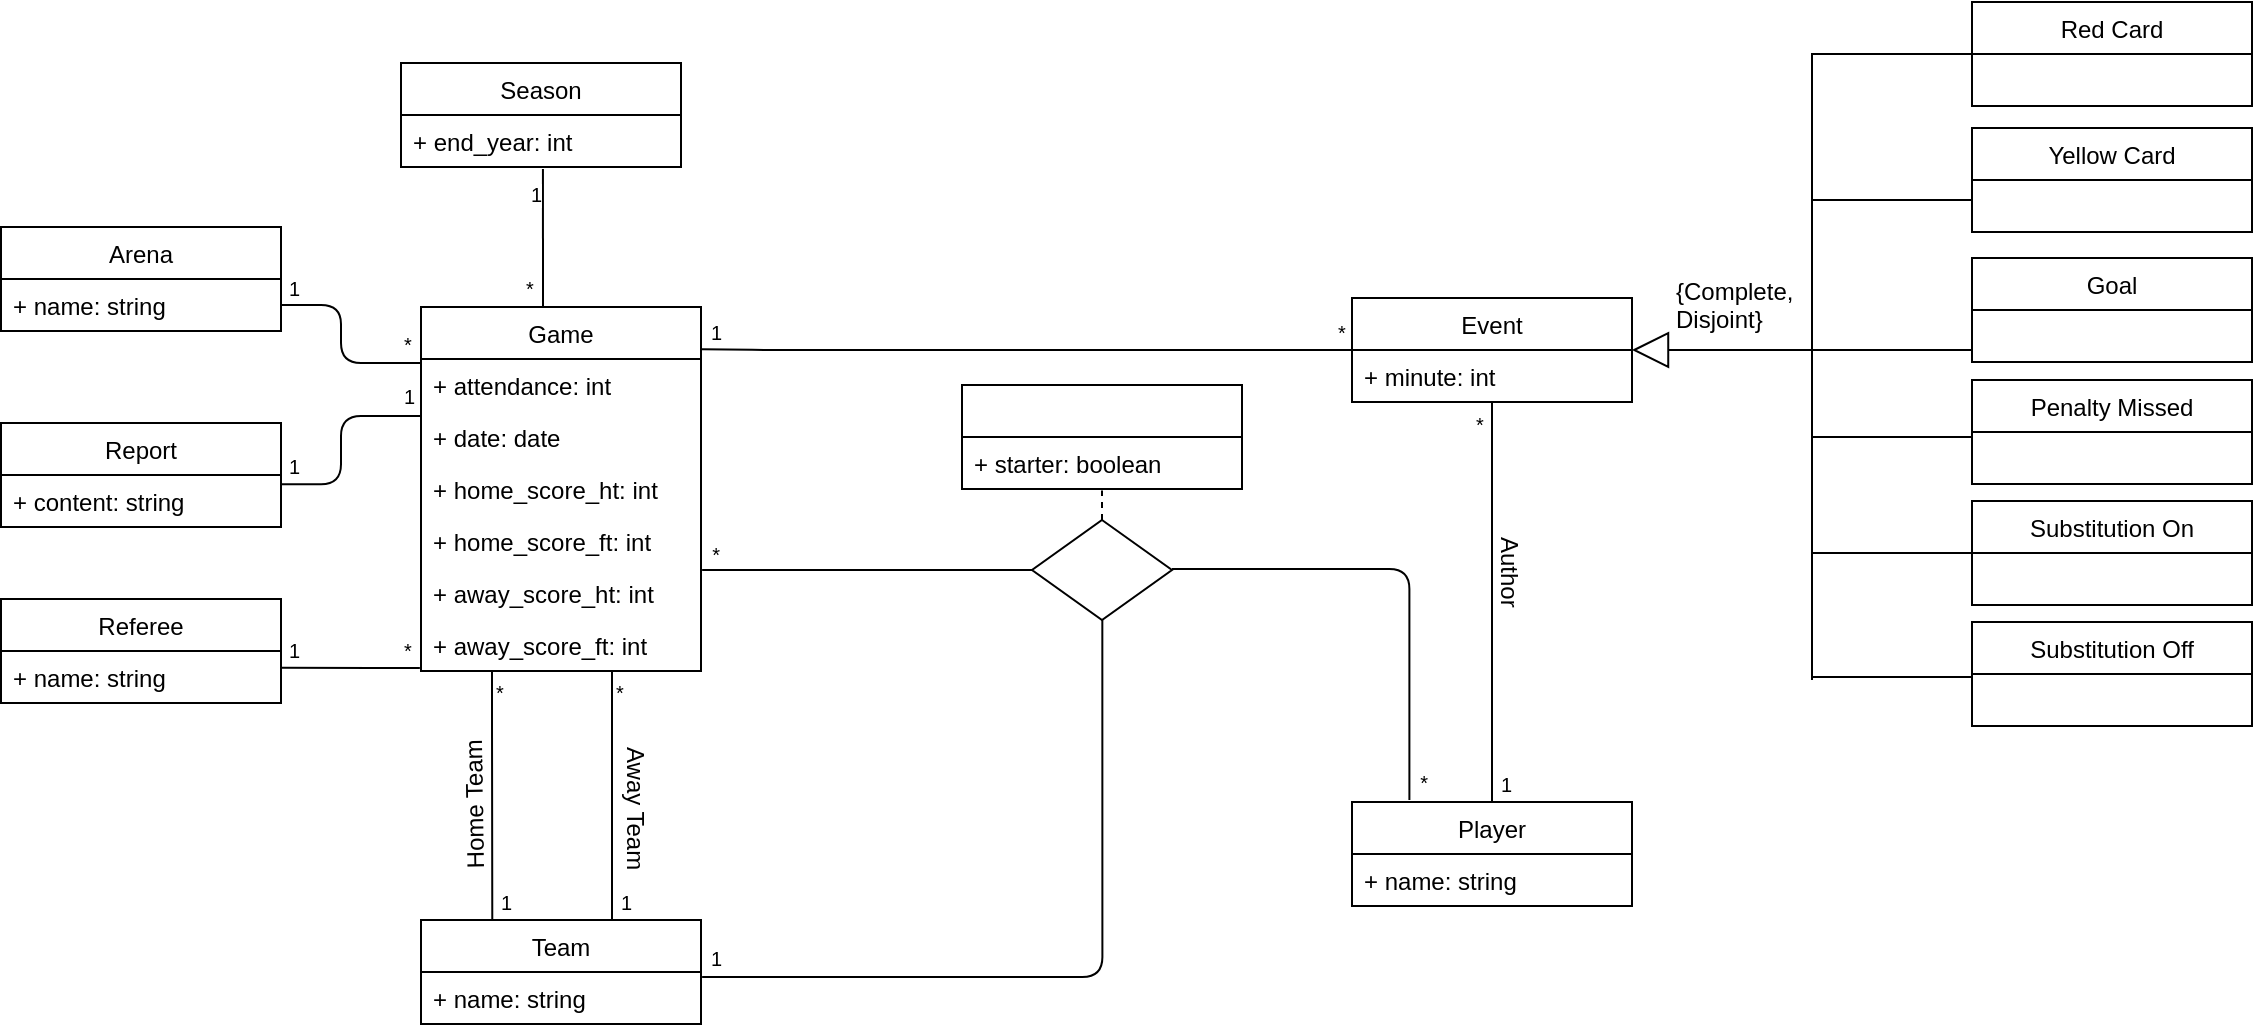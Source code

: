 <mxfile version="12.1.0" type="device" pages="1"><diagram id="5PsnBePPPRslg-A8molr" name="Page-1"><mxGraphModel dx="2272" dy="738" grid="1" gridSize="10" guides="1" tooltips="1" connect="1" arrows="1" fold="1" page="1" pageScale="1" pageWidth="850" pageHeight="1100" math="0" shadow="0"><root><mxCell id="0"/><mxCell id="1" parent="0"/><mxCell id="hAbEXGFYcBPRZsbGtS_M-5" value="Season" style="swimlane;fontStyle=0;childLayout=stackLayout;horizontal=1;startSize=26;fillColor=none;horizontalStack=0;resizeParent=1;resizeParentMax=0;resizeLast=0;collapsible=1;marginBottom=0;" parent="1" vertex="1"><mxGeometry x="14.5" y="91.5" width="140" height="52" as="geometry"/></mxCell><mxCell id="hAbEXGFYcBPRZsbGtS_M-6" value="+ end_year: int" style="text;strokeColor=none;fillColor=none;align=left;verticalAlign=top;spacingLeft=4;spacingRight=4;overflow=hidden;rotatable=0;points=[[0,0.5],[1,0.5]];portConstraint=eastwest;" parent="hAbEXGFYcBPRZsbGtS_M-5" vertex="1"><mxGeometry y="26" width="140" height="26" as="geometry"/></mxCell><mxCell id="hAbEXGFYcBPRZsbGtS_M-9" value="Game" style="swimlane;fontStyle=0;childLayout=stackLayout;horizontal=1;startSize=26;fillColor=none;horizontalStack=0;resizeParent=1;resizeParentMax=0;resizeLast=0;collapsible=1;marginBottom=0;" parent="1" vertex="1"><mxGeometry x="24.5" y="213.5" width="140" height="182" as="geometry"/></mxCell><mxCell id="hAbEXGFYcBPRZsbGtS_M-10" value="+ attendance: int" style="text;strokeColor=none;fillColor=none;align=left;verticalAlign=top;spacingLeft=4;spacingRight=4;overflow=hidden;rotatable=0;points=[[0,0.5],[1,0.5]];portConstraint=eastwest;" parent="hAbEXGFYcBPRZsbGtS_M-9" vertex="1"><mxGeometry y="26" width="140" height="26" as="geometry"/></mxCell><mxCell id="D6sHXWgoS6Dn-IK1jE6S-10" value="+ date: date" style="text;strokeColor=none;fillColor=none;align=left;verticalAlign=top;spacingLeft=4;spacingRight=4;overflow=hidden;rotatable=0;points=[[0,0.5],[1,0.5]];portConstraint=eastwest;" parent="hAbEXGFYcBPRZsbGtS_M-9" vertex="1"><mxGeometry y="52" width="140" height="26" as="geometry"/></mxCell><mxCell id="D6sHXWgoS6Dn-IK1jE6S-11" value="+ home_score_ht: int&#xA;" style="text;strokeColor=none;fillColor=none;align=left;verticalAlign=top;spacingLeft=4;spacingRight=4;overflow=hidden;rotatable=0;points=[[0,0.5],[1,0.5]];portConstraint=eastwest;" parent="hAbEXGFYcBPRZsbGtS_M-9" vertex="1"><mxGeometry y="78" width="140" height="26" as="geometry"/></mxCell><mxCell id="D6sHXWgoS6Dn-IK1jE6S-12" value="+ home_score_ft: int" style="text;strokeColor=none;fillColor=none;align=left;verticalAlign=top;spacingLeft=4;spacingRight=4;overflow=hidden;rotatable=0;points=[[0,0.5],[1,0.5]];portConstraint=eastwest;" parent="hAbEXGFYcBPRZsbGtS_M-9" vertex="1"><mxGeometry y="104" width="140" height="26" as="geometry"/></mxCell><mxCell id="D6sHXWgoS6Dn-IK1jE6S-13" value="+ away_score_ht: int" style="text;strokeColor=none;fillColor=none;align=left;verticalAlign=top;spacingLeft=4;spacingRight=4;overflow=hidden;rotatable=0;points=[[0,0.5],[1,0.5]];portConstraint=eastwest;" parent="hAbEXGFYcBPRZsbGtS_M-9" vertex="1"><mxGeometry y="130" width="140" height="26" as="geometry"/></mxCell><mxCell id="hAbEXGFYcBPRZsbGtS_M-11" value="+ away_score_ft: int" style="text;strokeColor=none;fillColor=none;align=left;verticalAlign=top;spacingLeft=4;spacingRight=4;overflow=hidden;rotatable=0;points=[[0,0.5],[1,0.5]];portConstraint=eastwest;" parent="hAbEXGFYcBPRZsbGtS_M-9" vertex="1"><mxGeometry y="156" width="140" height="26" as="geometry"/></mxCell><mxCell id="hAbEXGFYcBPRZsbGtS_M-17" value="Referee" style="swimlane;fontStyle=0;childLayout=stackLayout;horizontal=1;startSize=26;fillColor=none;horizontalStack=0;resizeParent=1;resizeParentMax=0;resizeLast=0;collapsible=1;marginBottom=0;" parent="1" vertex="1"><mxGeometry x="-185.5" y="359.5" width="140" height="52" as="geometry"/></mxCell><mxCell id="hAbEXGFYcBPRZsbGtS_M-18" value="+ name: string" style="text;strokeColor=none;fillColor=none;align=left;verticalAlign=top;spacingLeft=4;spacingRight=4;overflow=hidden;rotatable=0;points=[[0,0.5],[1,0.5]];portConstraint=eastwest;" parent="hAbEXGFYcBPRZsbGtS_M-17" vertex="1"><mxGeometry y="26" width="140" height="26" as="geometry"/></mxCell><mxCell id="hAbEXGFYcBPRZsbGtS_M-21" value="Arena" style="swimlane;fontStyle=0;childLayout=stackLayout;horizontal=1;startSize=26;fillColor=none;horizontalStack=0;resizeParent=1;resizeParentMax=0;resizeLast=0;collapsible=1;marginBottom=0;" parent="1" vertex="1"><mxGeometry x="-185.5" y="173.5" width="140" height="52" as="geometry"/></mxCell><mxCell id="hAbEXGFYcBPRZsbGtS_M-22" value="+ name: string" style="text;strokeColor=none;fillColor=none;align=left;verticalAlign=top;spacingLeft=4;spacingRight=4;overflow=hidden;rotatable=0;points=[[0,0.5],[1,0.5]];portConstraint=eastwest;" parent="hAbEXGFYcBPRZsbGtS_M-21" vertex="1"><mxGeometry y="26" width="140" height="26" as="geometry"/></mxCell><mxCell id="hAbEXGFYcBPRZsbGtS_M-25" value="Team" style="swimlane;fontStyle=0;childLayout=stackLayout;horizontal=1;startSize=26;fillColor=none;horizontalStack=0;resizeParent=1;resizeParentMax=0;resizeLast=0;collapsible=1;marginBottom=0;" parent="1" vertex="1"><mxGeometry x="24.5" y="520" width="140" height="52" as="geometry"/></mxCell><mxCell id="hAbEXGFYcBPRZsbGtS_M-26" value="+ name: string" style="text;strokeColor=none;fillColor=none;align=left;verticalAlign=top;spacingLeft=4;spacingRight=4;overflow=hidden;rotatable=0;points=[[0,0.5],[1,0.5]];portConstraint=eastwest;" parent="hAbEXGFYcBPRZsbGtS_M-25" vertex="1"><mxGeometry y="26" width="140" height="26" as="geometry"/></mxCell><mxCell id="hAbEXGFYcBPRZsbGtS_M-29" value="Report" style="swimlane;fontStyle=0;childLayout=stackLayout;horizontal=1;startSize=26;fillColor=none;horizontalStack=0;resizeParent=1;resizeParentMax=0;resizeLast=0;collapsible=1;marginBottom=0;" parent="1" vertex="1"><mxGeometry x="-185.5" y="271.5" width="140" height="52" as="geometry"/></mxCell><mxCell id="hAbEXGFYcBPRZsbGtS_M-30" value="+ content: string" style="text;strokeColor=none;fillColor=none;align=left;verticalAlign=top;spacingLeft=4;spacingRight=4;overflow=hidden;rotatable=0;points=[[0,0.5],[1,0.5]];portConstraint=eastwest;" parent="hAbEXGFYcBPRZsbGtS_M-29" vertex="1"><mxGeometry y="26" width="140" height="26" as="geometry"/></mxCell><mxCell id="hAbEXGFYcBPRZsbGtS_M-36" value="" style="html=1;endSize=12;startArrow=none;startSize=14;startFill=0;edgeStyle=orthogonalEdgeStyle;endArrow=none;endFill=0;entryX=0.507;entryY=1.038;entryDx=0;entryDy=0;entryPerimeter=0;" parent="1" target="hAbEXGFYcBPRZsbGtS_M-6" edge="1"><mxGeometry relative="1" as="geometry"><mxPoint x="85.5" y="213.5" as="sourcePoint"/><mxPoint x="84.5" y="151.5" as="targetPoint"/><Array as="points"><mxPoint x="85.5" y="213.5"/></Array></mxGeometry></mxCell><mxCell id="hAbEXGFYcBPRZsbGtS_M-37" value="*" style="resizable=0;html=1;align=left;verticalAlign=top;labelBackgroundColor=#ffffff;fontSize=10;" parent="hAbEXGFYcBPRZsbGtS_M-36" connectable="0" vertex="1"><mxGeometry x="-1" relative="1" as="geometry"><mxPoint x="-11" y="-22" as="offset"/></mxGeometry></mxCell><mxCell id="hAbEXGFYcBPRZsbGtS_M-38" value="1" style="resizable=0;html=1;align=right;verticalAlign=top;labelBackgroundColor=#ffffff;fontSize=10;" parent="hAbEXGFYcBPRZsbGtS_M-36" connectable="0" vertex="1"><mxGeometry x="1" relative="1" as="geometry"/></mxCell><mxCell id="hAbEXGFYcBPRZsbGtS_M-43" value="" style="html=1;endSize=12;startArrow=none;startSize=14;startFill=0;edgeStyle=orthogonalEdgeStyle;endArrow=none;endFill=0;entryX=1;entryY=0.5;entryDx=0;entryDy=0;exitX=0;exitY=0.077;exitDx=0;exitDy=0;exitPerimeter=0;" parent="1" source="hAbEXGFYcBPRZsbGtS_M-10" target="hAbEXGFYcBPRZsbGtS_M-22" edge="1"><mxGeometry relative="1" as="geometry"><mxPoint x="24.5" y="265.5" as="sourcePoint"/><mxPoint x="-45.667" y="197.333" as="targetPoint"/><Array as="points"><mxPoint x="-15.5" y="241.5"/><mxPoint x="-15.5" y="212.5"/></Array></mxGeometry></mxCell><mxCell id="hAbEXGFYcBPRZsbGtS_M-44" value="*" style="resizable=0;html=1;align=left;verticalAlign=top;labelBackgroundColor=#ffffff;fontSize=10;" parent="hAbEXGFYcBPRZsbGtS_M-43" connectable="0" vertex="1"><mxGeometry x="-1" relative="1" as="geometry"><mxPoint x="-11" y="-22" as="offset"/></mxGeometry></mxCell><mxCell id="hAbEXGFYcBPRZsbGtS_M-45" value="1" style="resizable=0;html=1;align=right;verticalAlign=top;labelBackgroundColor=#ffffff;fontSize=10;" parent="hAbEXGFYcBPRZsbGtS_M-43" connectable="0" vertex="1"><mxGeometry x="1" relative="1" as="geometry"><mxPoint x="10" y="-21" as="offset"/></mxGeometry></mxCell><mxCell id="hAbEXGFYcBPRZsbGtS_M-46" value="" style="html=1;endSize=12;startArrow=none;startSize=14;startFill=0;edgeStyle=orthogonalEdgeStyle;endArrow=none;endFill=0;exitX=0;exitY=0.077;exitDx=0;exitDy=0;exitPerimeter=0;entryX=0.997;entryY=0.176;entryDx=0;entryDy=0;entryPerimeter=0;" parent="1" target="hAbEXGFYcBPRZsbGtS_M-30" edge="1"><mxGeometry relative="1" as="geometry"><mxPoint x="24.534" y="267.966" as="sourcePoint"/><mxPoint x="-45.5" y="300.5" as="targetPoint"/><Array as="points"><mxPoint x="-15.5" y="267.5"/><mxPoint x="-15.5" y="302.5"/></Array></mxGeometry></mxCell><mxCell id="hAbEXGFYcBPRZsbGtS_M-47" value="1" style="resizable=0;html=1;align=left;verticalAlign=top;labelBackgroundColor=#ffffff;fontSize=10;" parent="hAbEXGFYcBPRZsbGtS_M-46" connectable="0" vertex="1"><mxGeometry x="-1" relative="1" as="geometry"><mxPoint x="-11" y="-22" as="offset"/></mxGeometry></mxCell><mxCell id="hAbEXGFYcBPRZsbGtS_M-48" value="1" style="resizable=0;html=1;align=right;verticalAlign=top;labelBackgroundColor=#ffffff;fontSize=10;" parent="hAbEXGFYcBPRZsbGtS_M-46" connectable="0" vertex="1"><mxGeometry x="1" relative="1" as="geometry"><mxPoint x="10" y="-21" as="offset"/></mxGeometry></mxCell><mxCell id="hAbEXGFYcBPRZsbGtS_M-49" value="" style="html=1;endSize=12;startArrow=none;startSize=14;startFill=0;edgeStyle=orthogonalEdgeStyle;endArrow=none;endFill=0;entryX=0.997;entryY=0.176;entryDx=0;entryDy=0;entryPerimeter=0;exitX=-0.004;exitY=0.944;exitDx=0;exitDy=0;exitPerimeter=0;" parent="1" source="hAbEXGFYcBPRZsbGtS_M-11" edge="1"><mxGeometry relative="1" as="geometry"><mxPoint x="10" y="370" as="sourcePoint"/><mxPoint x="-45.333" y="393.833" as="targetPoint"/><Array as="points"><mxPoint x="10" y="394"/></Array></mxGeometry></mxCell><mxCell id="hAbEXGFYcBPRZsbGtS_M-50" value="*" style="resizable=0;html=1;align=left;verticalAlign=top;labelBackgroundColor=#ffffff;fontSize=10;" parent="hAbEXGFYcBPRZsbGtS_M-49" connectable="0" vertex="1"><mxGeometry x="-1" relative="1" as="geometry"><mxPoint x="-9.5" y="-21" as="offset"/></mxGeometry></mxCell><mxCell id="hAbEXGFYcBPRZsbGtS_M-51" value="1" style="resizable=0;html=1;align=right;verticalAlign=top;labelBackgroundColor=#ffffff;fontSize=10;" parent="hAbEXGFYcBPRZsbGtS_M-49" connectable="0" vertex="1"><mxGeometry x="1" relative="1" as="geometry"><mxPoint x="10" y="-21" as="offset"/></mxGeometry></mxCell><mxCell id="hAbEXGFYcBPRZsbGtS_M-56" value="Player" style="swimlane;fontStyle=0;childLayout=stackLayout;horizontal=1;startSize=26;fillColor=none;horizontalStack=0;resizeParent=1;resizeParentMax=0;resizeLast=0;collapsible=1;marginBottom=0;" parent="1" vertex="1"><mxGeometry x="490" y="461" width="140" height="52" as="geometry"/></mxCell><mxCell id="hAbEXGFYcBPRZsbGtS_M-57" value="+ name: string" style="text;strokeColor=none;fillColor=none;align=left;verticalAlign=top;spacingLeft=4;spacingRight=4;overflow=hidden;rotatable=0;points=[[0,0.5],[1,0.5]];portConstraint=eastwest;" parent="hAbEXGFYcBPRZsbGtS_M-56" vertex="1"><mxGeometry y="26" width="140" height="26" as="geometry"/></mxCell><mxCell id="hAbEXGFYcBPRZsbGtS_M-58" value="Event" style="swimlane;fontStyle=0;childLayout=stackLayout;horizontal=1;startSize=26;fillColor=none;horizontalStack=0;resizeParent=1;resizeParentMax=0;resizeLast=0;collapsible=1;marginBottom=0;" parent="1" vertex="1"><mxGeometry x="490" y="209" width="140" height="52" as="geometry"/></mxCell><mxCell id="hAbEXGFYcBPRZsbGtS_M-59" value="+ minute: int" style="text;strokeColor=none;fillColor=none;align=left;verticalAlign=top;spacingLeft=4;spacingRight=4;overflow=hidden;rotatable=0;points=[[0,0.5],[1,0.5]];portConstraint=eastwest;" parent="hAbEXGFYcBPRZsbGtS_M-58" vertex="1"><mxGeometry y="26" width="140" height="26" as="geometry"/></mxCell><mxCell id="hAbEXGFYcBPRZsbGtS_M-60" value="Red Card" style="swimlane;fontStyle=0;childLayout=stackLayout;horizontal=1;startSize=26;fillColor=none;horizontalStack=0;resizeParent=1;resizeParentMax=0;resizeLast=0;collapsible=1;marginBottom=0;" parent="1" vertex="1"><mxGeometry x="800" y="61" width="140" height="52" as="geometry"/></mxCell><mxCell id="hAbEXGFYcBPRZsbGtS_M-62" value="Yellow Card" style="swimlane;fontStyle=0;childLayout=stackLayout;horizontal=1;startSize=26;fillColor=none;horizontalStack=0;resizeParent=1;resizeParentMax=0;resizeLast=0;collapsible=1;marginBottom=0;" parent="1" vertex="1"><mxGeometry x="800" y="124" width="140" height="52" as="geometry"/></mxCell><mxCell id="hAbEXGFYcBPRZsbGtS_M-63" value="Goal" style="swimlane;fontStyle=0;childLayout=stackLayout;horizontal=1;startSize=26;fillColor=none;horizontalStack=0;resizeParent=1;resizeParentMax=0;resizeLast=0;collapsible=1;marginBottom=0;" parent="1" vertex="1"><mxGeometry x="800" y="189" width="140" height="52" as="geometry"/></mxCell><mxCell id="hAbEXGFYcBPRZsbGtS_M-65" value="Penalty Missed" style="swimlane;fontStyle=0;childLayout=stackLayout;horizontal=1;startSize=26;fillColor=none;horizontalStack=0;resizeParent=1;resizeParentMax=0;resizeLast=0;collapsible=1;marginBottom=0;" parent="1" vertex="1"><mxGeometry x="800" y="250" width="140" height="52" as="geometry"/></mxCell><mxCell id="hAbEXGFYcBPRZsbGtS_M-66" value="Substitution On" style="swimlane;fontStyle=0;childLayout=stackLayout;horizontal=1;startSize=26;fillColor=none;horizontalStack=0;resizeParent=1;resizeParentMax=0;resizeLast=0;collapsible=1;marginBottom=0;" parent="1" vertex="1"><mxGeometry x="800" y="310.5" width="140" height="52" as="geometry"/></mxCell><mxCell id="hAbEXGFYcBPRZsbGtS_M-67" value="Substitution Off" style="swimlane;fontStyle=0;childLayout=stackLayout;horizontal=1;startSize=26;fillColor=none;horizontalStack=0;resizeParent=1;resizeParentMax=0;resizeLast=0;collapsible=1;marginBottom=0;" parent="1" vertex="1"><mxGeometry x="800" y="371" width="140" height="52" as="geometry"/></mxCell><mxCell id="hAbEXGFYcBPRZsbGtS_M-100" value="" style="rhombus;whiteSpace=wrap;html=1;" parent="1" vertex="1"><mxGeometry x="330" y="320" width="70" height="50" as="geometry"/></mxCell><mxCell id="D6sHXWgoS6Dn-IK1jE6S-4" value="" style="html=1;endSize=12;startArrow=none;startSize=14;startFill=0;edgeStyle=orthogonalEdgeStyle;endArrow=none;endFill=0;entryX=0.157;entryY=0.001;entryDx=0;entryDy=0;entryPerimeter=0;" parent="1" edge="1"><mxGeometry relative="1" as="geometry"><mxPoint x="60" y="396" as="sourcePoint"/><mxPoint x="60.143" y="519.786" as="targetPoint"/><Array as="points"><mxPoint x="60" y="419"/></Array></mxGeometry></mxCell><mxCell id="D6sHXWgoS6Dn-IK1jE6S-5" value="*" style="resizable=0;html=1;align=left;verticalAlign=top;labelBackgroundColor=#ffffff;fontSize=10;" parent="D6sHXWgoS6Dn-IK1jE6S-4" connectable="0" vertex="1"><mxGeometry x="-1" relative="1" as="geometry"><mxPoint y="-2" as="offset"/></mxGeometry></mxCell><mxCell id="D6sHXWgoS6Dn-IK1jE6S-6" value="1" style="resizable=0;html=1;align=right;verticalAlign=top;labelBackgroundColor=#ffffff;fontSize=10;" parent="D6sHXWgoS6Dn-IK1jE6S-4" connectable="0" vertex="1"><mxGeometry x="1" relative="1" as="geometry"><mxPoint x="10" y="-21" as="offset"/></mxGeometry></mxCell><mxCell id="D6sHXWgoS6Dn-IK1jE6S-14" value="Home Team" style="text;html=1;resizable=0;points=[];autosize=1;align=left;verticalAlign=top;spacingTop=-4;rotation=-91;" parent="1" vertex="1"><mxGeometry x="11.5" y="446" width="80" height="20" as="geometry"/></mxCell><mxCell id="D6sHXWgoS6Dn-IK1jE6S-15" value="" style="html=1;endSize=12;startArrow=none;startSize=14;startFill=0;edgeStyle=orthogonalEdgeStyle;endArrow=none;endFill=0;entryX=0.157;entryY=0.001;entryDx=0;entryDy=0;entryPerimeter=0;" parent="1" edge="1"><mxGeometry relative="1" as="geometry"><mxPoint x="120" y="395.833" as="sourcePoint"/><mxPoint x="120" y="520" as="targetPoint"/><Array as="points"><mxPoint x="120" y="419"/></Array></mxGeometry></mxCell><mxCell id="D6sHXWgoS6Dn-IK1jE6S-16" value="*" style="resizable=0;html=1;align=left;verticalAlign=top;labelBackgroundColor=#ffffff;fontSize=10;" parent="D6sHXWgoS6Dn-IK1jE6S-15" connectable="0" vertex="1"><mxGeometry x="-1" relative="1" as="geometry"><mxPoint y="-2" as="offset"/></mxGeometry></mxCell><mxCell id="D6sHXWgoS6Dn-IK1jE6S-17" value="1" style="resizable=0;html=1;align=right;verticalAlign=top;labelBackgroundColor=#ffffff;fontSize=10;" parent="D6sHXWgoS6Dn-IK1jE6S-15" connectable="0" vertex="1"><mxGeometry x="1" relative="1" as="geometry"><mxPoint x="10" y="-21" as="offset"/></mxGeometry></mxCell><mxCell id="D6sHXWgoS6Dn-IK1jE6S-18" value="Away Team" style="text;html=1;resizable=0;points=[];autosize=1;align=left;verticalAlign=top;spacingTop=-4;rotation=90;" parent="1" vertex="1"><mxGeometry x="91.5" y="461" width="80" height="20" as="geometry"/></mxCell><mxCell id="D6sHXWgoS6Dn-IK1jE6S-19" value="" style="html=1;endSize=12;startArrow=none;startSize=14;startFill=0;edgeStyle=orthogonalEdgeStyle;endArrow=none;endFill=0;entryX=1.004;entryY=0.095;entryDx=0;entryDy=0;entryPerimeter=0;exitX=-0.004;exitY=0.944;exitDx=0;exitDy=0;exitPerimeter=0;" parent="1" target="hAbEXGFYcBPRZsbGtS_M-26" edge="1"><mxGeometry relative="1" as="geometry"><mxPoint x="365.167" y="369.667" as="sourcePoint"/><mxPoint x="296" y="369.667" as="targetPoint"/><Array as="points"><mxPoint x="365" y="548"/></Array></mxGeometry></mxCell><mxCell id="D6sHXWgoS6Dn-IK1jE6S-21" value="1" style="resizable=0;html=1;align=right;verticalAlign=top;labelBackgroundColor=#ffffff;fontSize=10;" parent="D6sHXWgoS6Dn-IK1jE6S-19" connectable="0" vertex="1"><mxGeometry x="1" relative="1" as="geometry"><mxPoint x="10" y="-21" as="offset"/></mxGeometry></mxCell><mxCell id="D6sHXWgoS6Dn-IK1jE6S-22" value="" style="html=1;endSize=12;startArrow=none;startSize=14;startFill=0;edgeStyle=orthogonalEdgeStyle;endArrow=none;endFill=0;entryX=0.205;entryY=-0.02;entryDx=0;entryDy=0;entryPerimeter=0;exitX=-0.004;exitY=0.944;exitDx=0;exitDy=0;exitPerimeter=0;" parent="1" target="hAbEXGFYcBPRZsbGtS_M-56" edge="1"><mxGeometry relative="1" as="geometry"><mxPoint x="400" y="344.5" as="sourcePoint"/><mxPoint x="202.5" y="522.833" as="targetPoint"/><Array as="points"><mxPoint x="519" y="345"/></Array></mxGeometry></mxCell><mxCell id="D6sHXWgoS6Dn-IK1jE6S-23" value="&lt;div&gt;*&lt;/div&gt;" style="resizable=0;html=1;align=right;verticalAlign=top;labelBackgroundColor=#ffffff;fontSize=10;" parent="D6sHXWgoS6Dn-IK1jE6S-22" connectable="0" vertex="1"><mxGeometry x="1" relative="1" as="geometry"><mxPoint x="10" y="-21" as="offset"/></mxGeometry></mxCell><mxCell id="D6sHXWgoS6Dn-IK1jE6S-26" value="" style="html=1;endSize=12;startArrow=none;startSize=14;startFill=0;edgeStyle=orthogonalEdgeStyle;endArrow=none;endFill=0;exitX=0;exitY=0.5;exitDx=0;exitDy=0;entryX=1.004;entryY=0.058;entryDx=0;entryDy=0;entryPerimeter=0;" parent="1" source="hAbEXGFYcBPRZsbGtS_M-100" target="D6sHXWgoS6Dn-IK1jE6S-13" edge="1"><mxGeometry relative="1" as="geometry"><mxPoint x="330" y="341" as="sourcePoint"/><mxPoint x="164.5" y="340.5" as="targetPoint"/><Array as="points"><mxPoint x="250" y="345"/><mxPoint x="250" y="345"/></Array></mxGeometry></mxCell><mxCell id="D6sHXWgoS6Dn-IK1jE6S-27" value="&lt;div&gt;*&lt;/div&gt;" style="resizable=0;html=1;align=right;verticalAlign=top;labelBackgroundColor=#ffffff;fontSize=10;" parent="D6sHXWgoS6Dn-IK1jE6S-26" connectable="0" vertex="1"><mxGeometry x="1" relative="1" as="geometry"><mxPoint x="9" y="-20" as="offset"/></mxGeometry></mxCell><mxCell id="D6sHXWgoS6Dn-IK1jE6S-28" value="" style="endArrow=none;dashed=1;html=1;entryX=0.5;entryY=1.027;entryDx=0;entryDy=0;entryPerimeter=0;" parent="1" target="D6sHXWgoS6Dn-IK1jE6S-30" edge="1"><mxGeometry width="50" height="50" relative="1" as="geometry"><mxPoint x="365" y="320" as="sourcePoint"/><mxPoint x="365" y="300" as="targetPoint"/></mxGeometry></mxCell><mxCell id="D6sHXWgoS6Dn-IK1jE6S-29" value="" style="swimlane;fontStyle=0;childLayout=stackLayout;horizontal=1;startSize=26;fillColor=none;horizontalStack=0;resizeParent=1;resizeParentMax=0;resizeLast=0;collapsible=1;marginBottom=0;" parent="1" vertex="1"><mxGeometry x="295" y="252.5" width="140" height="52" as="geometry"/></mxCell><mxCell id="D6sHXWgoS6Dn-IK1jE6S-30" value="+ starter: boolean" style="text;strokeColor=none;fillColor=none;align=left;verticalAlign=top;spacingLeft=4;spacingRight=4;overflow=hidden;rotatable=0;points=[[0,0.5],[1,0.5]];portConstraint=eastwest;" parent="D6sHXWgoS6Dn-IK1jE6S-29" vertex="1"><mxGeometry y="26" width="140" height="26" as="geometry"/></mxCell><mxCell id="D6sHXWgoS6Dn-IK1jE6S-31" value="" style="html=1;endSize=12;startArrow=none;startSize=14;startFill=0;edgeStyle=orthogonalEdgeStyle;endArrow=none;endFill=0;entryX=0.997;entryY=0.176;entryDx=0;entryDy=0;entryPerimeter=0;exitX=0;exitY=0.5;exitDx=0;exitDy=0;" parent="1" source="hAbEXGFYcBPRZsbGtS_M-58" edge="1"><mxGeometry relative="1" as="geometry"><mxPoint x="234.167" y="234.667" as="sourcePoint"/><mxPoint x="165" y="234.667" as="targetPoint"/><Array as="points"><mxPoint x="200" y="234"/></Array></mxGeometry></mxCell><mxCell id="D6sHXWgoS6Dn-IK1jE6S-32" value="*" style="resizable=0;html=1;align=left;verticalAlign=top;labelBackgroundColor=#ffffff;fontSize=10;" parent="D6sHXWgoS6Dn-IK1jE6S-31" connectable="0" vertex="1"><mxGeometry x="-1" relative="1" as="geometry"><mxPoint x="-9.5" y="-21" as="offset"/></mxGeometry></mxCell><mxCell id="D6sHXWgoS6Dn-IK1jE6S-33" value="1" style="resizable=0;html=1;align=right;verticalAlign=top;labelBackgroundColor=#ffffff;fontSize=10;" parent="D6sHXWgoS6Dn-IK1jE6S-31" connectable="0" vertex="1"><mxGeometry x="1" relative="1" as="geometry"><mxPoint x="10" y="-21" as="offset"/></mxGeometry></mxCell><mxCell id="D6sHXWgoS6Dn-IK1jE6S-34" value="" style="html=1;endSize=12;startArrow=none;startSize=14;startFill=0;edgeStyle=orthogonalEdgeStyle;endArrow=none;endFill=0;exitX=0.5;exitY=1;exitDx=0;exitDy=0;entryX=0.5;entryY=0;entryDx=0;entryDy=0;" parent="1" source="hAbEXGFYcBPRZsbGtS_M-58" target="hAbEXGFYcBPRZsbGtS_M-56" edge="1"><mxGeometry relative="1" as="geometry"><mxPoint x="563" y="262" as="sourcePoint"/><mxPoint x="563" y="460" as="targetPoint"/><Array as="points"/></mxGeometry></mxCell><mxCell id="D6sHXWgoS6Dn-IK1jE6S-35" value="*" style="resizable=0;html=1;align=left;verticalAlign=top;labelBackgroundColor=#ffffff;fontSize=10;" parent="D6sHXWgoS6Dn-IK1jE6S-34" connectable="0" vertex="1"><mxGeometry x="-1" relative="1" as="geometry"><mxPoint x="-10" y="-1" as="offset"/></mxGeometry></mxCell><mxCell id="D6sHXWgoS6Dn-IK1jE6S-36" value="1" style="resizable=0;html=1;align=right;verticalAlign=top;labelBackgroundColor=#ffffff;fontSize=10;" parent="D6sHXWgoS6Dn-IK1jE6S-34" connectable="0" vertex="1"><mxGeometry x="1" relative="1" as="geometry"><mxPoint x="10" y="-21" as="offset"/></mxGeometry></mxCell><mxCell id="D6sHXWgoS6Dn-IK1jE6S-37" value="&lt;div&gt;Author&lt;/div&gt;" style="text;html=1;resizable=0;points=[];autosize=1;align=left;verticalAlign=top;spacingTop=-4;rotation=90;" parent="1" vertex="1"><mxGeometry x="544" y="341.5" width="50" height="20" as="geometry"/></mxCell><mxCell id="D6sHXWgoS6Dn-IK1jE6S-38" value="" style="endArrow=block;endSize=16;endFill=0;html=1;entryX=1;entryY=0.5;entryDx=0;entryDy=0;" parent="1" target="hAbEXGFYcBPRZsbGtS_M-58" edge="1"><mxGeometry x="-0.125" y="22" width="160" relative="1" as="geometry"><mxPoint x="720" y="235" as="sourcePoint"/><mxPoint x="830" y="251.5" as="targetPoint"/><mxPoint y="1" as="offset"/></mxGeometry></mxCell><mxCell id="Z9Y_ooMwxcji5SRwejgB-1" value="" style="endArrow=none;html=1;" parent="1" edge="1"><mxGeometry width="50" height="50" relative="1" as="geometry"><mxPoint x="720" y="235" as="sourcePoint"/><mxPoint x="720" y="160" as="targetPoint"/></mxGeometry></mxCell><mxCell id="Z9Y_ooMwxcji5SRwejgB-2" value="" style="endArrow=none;html=1;" parent="1" edge="1"><mxGeometry width="50" height="50" relative="1" as="geometry"><mxPoint x="800" y="160" as="sourcePoint"/><mxPoint x="720" y="160" as="targetPoint"/></mxGeometry></mxCell><mxCell id="Z9Y_ooMwxcji5SRwejgB-3" value="" style="endArrow=none;html=1;" parent="1" edge="1"><mxGeometry width="50" height="50" relative="1" as="geometry"><mxPoint x="800" y="235" as="sourcePoint"/><mxPoint x="720" y="235" as="targetPoint"/></mxGeometry></mxCell><mxCell id="Z9Y_ooMwxcji5SRwejgB-4" value="" style="endArrow=none;html=1;" parent="1" edge="1"><mxGeometry width="50" height="50" relative="1" as="geometry"><mxPoint x="720" y="161.5" as="sourcePoint"/><mxPoint x="720" y="86.5" as="targetPoint"/></mxGeometry></mxCell><mxCell id="Z9Y_ooMwxcji5SRwejgB-5" value="" style="endArrow=none;html=1;" parent="1" edge="1"><mxGeometry width="50" height="50" relative="1" as="geometry"><mxPoint x="800" y="87.0" as="sourcePoint"/><mxPoint x="720" y="87.0" as="targetPoint"/></mxGeometry></mxCell><mxCell id="Z9Y_ooMwxcji5SRwejgB-7" value="" style="endArrow=none;html=1;" parent="1" edge="1"><mxGeometry width="50" height="50" relative="1" as="geometry"><mxPoint x="720" y="309" as="sourcePoint"/><mxPoint x="720" y="234.0" as="targetPoint"/></mxGeometry></mxCell><mxCell id="Z9Y_ooMwxcji5SRwejgB-8" value="" style="endArrow=none;html=1;" parent="1" edge="1"><mxGeometry width="50" height="50" relative="1" as="geometry"><mxPoint x="720" y="400" as="sourcePoint"/><mxPoint x="720" y="306.0" as="targetPoint"/></mxGeometry></mxCell><mxCell id="Z9Y_ooMwxcji5SRwejgB-10" value="" style="endArrow=none;html=1;" parent="1" edge="1"><mxGeometry width="50" height="50" relative="1" as="geometry"><mxPoint x="800" y="278.5" as="sourcePoint"/><mxPoint x="720" y="278.5" as="targetPoint"/></mxGeometry></mxCell><mxCell id="Z9Y_ooMwxcji5SRwejgB-11" value="" style="endArrow=none;html=1;" parent="1" edge="1"><mxGeometry width="50" height="50" relative="1" as="geometry"><mxPoint x="800" y="336.5" as="sourcePoint"/><mxPoint x="720" y="336.5" as="targetPoint"/></mxGeometry></mxCell><mxCell id="Z9Y_ooMwxcji5SRwejgB-12" value="" style="endArrow=none;html=1;" parent="1" edge="1"><mxGeometry width="50" height="50" relative="1" as="geometry"><mxPoint x="800" y="398.5" as="sourcePoint"/><mxPoint x="720" y="398.5" as="targetPoint"/></mxGeometry></mxCell><mxCell id="3QDUho-Ber6-121LuSnO-1" value="&lt;div&gt;{Complete,&lt;/div&gt;&lt;div&gt;Disjoint}&lt;/div&gt;" style="text;html=1;resizable=0;points=[];autosize=1;align=left;verticalAlign=top;spacingTop=-4;rotation=0;" parent="1" vertex="1"><mxGeometry x="650" y="195.5" width="80" height="30" as="geometry"/></mxCell></root></mxGraphModel></diagram></mxfile>